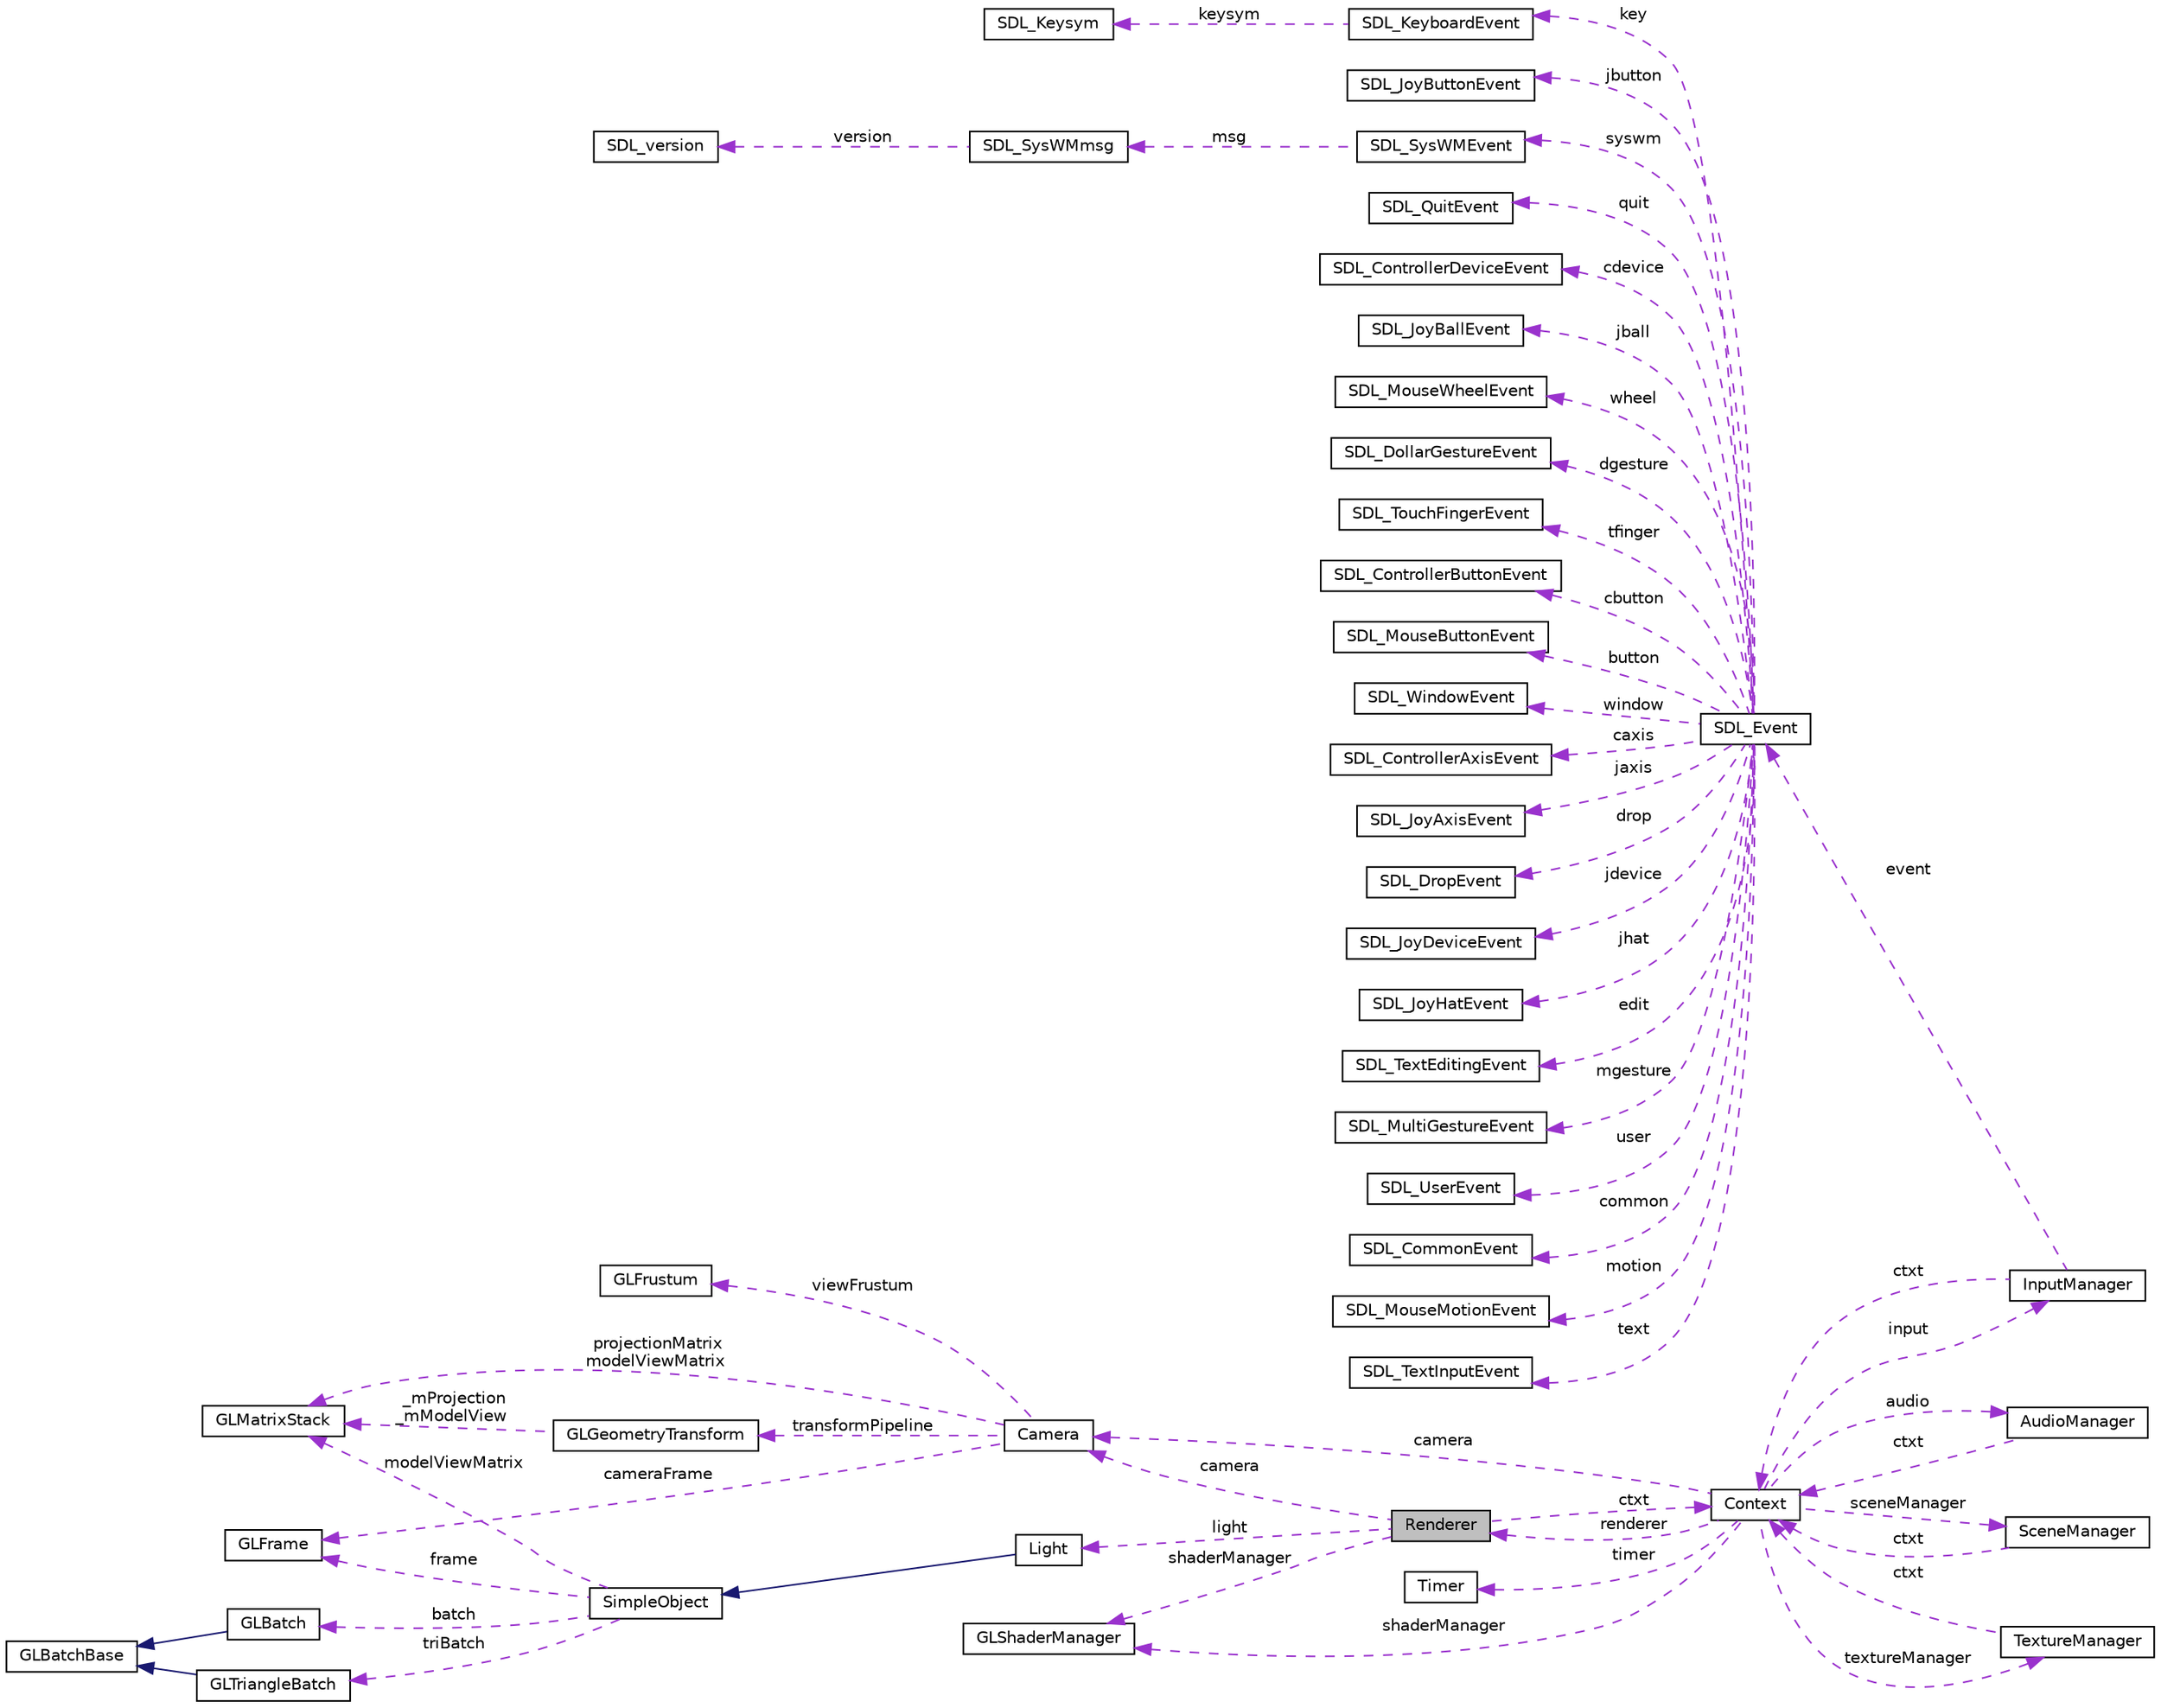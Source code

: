 digraph "Renderer"
{
  edge [fontname="Helvetica",fontsize="10",labelfontname="Helvetica",labelfontsize="10"];
  node [fontname="Helvetica",fontsize="10",shape=record];
  rankdir="LR";
  Node1 [label="Renderer",height=0.2,width=0.4,color="black", fillcolor="grey75", style="filled" fontcolor="black"];
  Node2 -> Node1 [dir="back",color="darkorchid3",fontsize="10",style="dashed",label=" light" ,fontname="Helvetica"];
  Node2 [label="Light",height=0.2,width=0.4,color="black", fillcolor="white", style="filled",URL="$class_light.html"];
  Node3 -> Node2 [dir="back",color="midnightblue",fontsize="10",style="solid",fontname="Helvetica"];
  Node3 [label="SimpleObject",height=0.2,width=0.4,color="black", fillcolor="white", style="filled",URL="$class_simple_object.html"];
  Node4 -> Node3 [dir="back",color="darkorchid3",fontsize="10",style="dashed",label=" batch" ,fontname="Helvetica"];
  Node4 [label="GLBatch",height=0.2,width=0.4,color="black", fillcolor="white", style="filled",URL="$class_g_l_batch.html"];
  Node5 -> Node4 [dir="back",color="midnightblue",fontsize="10",style="solid",fontname="Helvetica"];
  Node5 [label="GLBatchBase",height=0.2,width=0.4,color="black", fillcolor="white", style="filled",URL="$class_g_l_batch_base.html"];
  Node6 -> Node3 [dir="back",color="darkorchid3",fontsize="10",style="dashed",label=" frame" ,fontname="Helvetica"];
  Node6 [label="GLFrame",height=0.2,width=0.4,color="black", fillcolor="white", style="filled",URL="$class_g_l_frame.html"];
  Node7 -> Node3 [dir="back",color="darkorchid3",fontsize="10",style="dashed",label=" modelViewMatrix" ,fontname="Helvetica"];
  Node7 [label="GLMatrixStack",height=0.2,width=0.4,color="black", fillcolor="white", style="filled",URL="$class_g_l_matrix_stack.html"];
  Node8 -> Node3 [dir="back",color="darkorchid3",fontsize="10",style="dashed",label=" triBatch" ,fontname="Helvetica"];
  Node8 [label="GLTriangleBatch",height=0.2,width=0.4,color="black", fillcolor="white", style="filled",URL="$class_g_l_triangle_batch.html"];
  Node5 -> Node8 [dir="back",color="midnightblue",fontsize="10",style="solid",fontname="Helvetica"];
  Node9 -> Node1 [dir="back",color="darkorchid3",fontsize="10",style="dashed",label=" ctxt" ,fontname="Helvetica"];
  Node9 [label="Context",height=0.2,width=0.4,color="black", fillcolor="white", style="filled",URL="$class_context.html"];
  Node1 -> Node9 [dir="back",color="darkorchid3",fontsize="10",style="dashed",label=" renderer" ,fontname="Helvetica"];
  Node10 -> Node9 [dir="back",color="darkorchid3",fontsize="10",style="dashed",label=" audio" ,fontname="Helvetica"];
  Node10 [label="AudioManager",height=0.2,width=0.4,color="black", fillcolor="white", style="filled",URL="$class_audio_manager.html"];
  Node9 -> Node10 [dir="back",color="darkorchid3",fontsize="10",style="dashed",label=" ctxt" ,fontname="Helvetica"];
  Node11 -> Node9 [dir="back",color="darkorchid3",fontsize="10",style="dashed",label=" textureManager" ,fontname="Helvetica"];
  Node11 [label="TextureManager",height=0.2,width=0.4,color="black", fillcolor="white", style="filled",URL="$class_texture_manager.html"];
  Node9 -> Node11 [dir="back",color="darkorchid3",fontsize="10",style="dashed",label=" ctxt" ,fontname="Helvetica"];
  Node12 -> Node9 [dir="back",color="darkorchid3",fontsize="10",style="dashed",label=" shaderManager" ,fontname="Helvetica"];
  Node12 [label="GLShaderManager",height=0.2,width=0.4,color="black", fillcolor="white", style="filled",URL="$class_g_l_shader_manager.html"];
  Node13 -> Node9 [dir="back",color="darkorchid3",fontsize="10",style="dashed",label=" camera" ,fontname="Helvetica"];
  Node13 [label="Camera",height=0.2,width=0.4,color="black", fillcolor="white", style="filled",URL="$class_camera.html"];
  Node6 -> Node13 [dir="back",color="darkorchid3",fontsize="10",style="dashed",label=" cameraFrame" ,fontname="Helvetica"];
  Node14 -> Node13 [dir="back",color="darkorchid3",fontsize="10",style="dashed",label=" transformPipeline" ,fontname="Helvetica"];
  Node14 [label="GLGeometryTransform",height=0.2,width=0.4,color="black", fillcolor="white", style="filled",URL="$class_g_l_geometry_transform.html"];
  Node7 -> Node14 [dir="back",color="darkorchid3",fontsize="10",style="dashed",label=" _mProjection\n_mModelView" ,fontname="Helvetica"];
  Node7 -> Node13 [dir="back",color="darkorchid3",fontsize="10",style="dashed",label=" projectionMatrix\nmodelViewMatrix" ,fontname="Helvetica"];
  Node15 -> Node13 [dir="back",color="darkorchid3",fontsize="10",style="dashed",label=" viewFrustum" ,fontname="Helvetica"];
  Node15 [label="GLFrustum",height=0.2,width=0.4,color="black", fillcolor="white", style="filled",URL="$class_g_l_frustum.html"];
  Node16 -> Node9 [dir="back",color="darkorchid3",fontsize="10",style="dashed",label=" input" ,fontname="Helvetica"];
  Node16 [label="InputManager",height=0.2,width=0.4,color="black", fillcolor="white", style="filled",URL="$class_input_manager.html"];
  Node9 -> Node16 [dir="back",color="darkorchid3",fontsize="10",style="dashed",label=" ctxt" ,fontname="Helvetica"];
  Node17 -> Node16 [dir="back",color="darkorchid3",fontsize="10",style="dashed",label=" event" ,fontname="Helvetica"];
  Node17 [label="SDL_Event",height=0.2,width=0.4,color="black", fillcolor="white", style="filled",URL="$union_s_d_l___event.html",tooltip="General event structure. "];
  Node18 -> Node17 [dir="back",color="darkorchid3",fontsize="10",style="dashed",label=" jdevice" ,fontname="Helvetica"];
  Node18 [label="SDL_JoyDeviceEvent",height=0.2,width=0.4,color="black", fillcolor="white", style="filled",URL="$struct_s_d_l___joy_device_event.html",tooltip="Joystick device event structure (event.jdevice.*) "];
  Node19 -> Node17 [dir="back",color="darkorchid3",fontsize="10",style="dashed",label=" jhat" ,fontname="Helvetica"];
  Node19 [label="SDL_JoyHatEvent",height=0.2,width=0.4,color="black", fillcolor="white", style="filled",URL="$struct_s_d_l___joy_hat_event.html",tooltip="Joystick hat position change event structure (event.jhat.*) "];
  Node20 -> Node17 [dir="back",color="darkorchid3",fontsize="10",style="dashed",label=" edit" ,fontname="Helvetica"];
  Node20 [label="SDL_TextEditingEvent",height=0.2,width=0.4,color="black", fillcolor="white", style="filled",URL="$struct_s_d_l___text_editing_event.html",tooltip="Keyboard text editing event structure (event.edit.*) "];
  Node21 -> Node17 [dir="back",color="darkorchid3",fontsize="10",style="dashed",label=" mgesture" ,fontname="Helvetica"];
  Node21 [label="SDL_MultiGestureEvent",height=0.2,width=0.4,color="black", fillcolor="white", style="filled",URL="$struct_s_d_l___multi_gesture_event.html",tooltip="Multiple Finger Gesture Event (event.mgesture.*) "];
  Node22 -> Node17 [dir="back",color="darkorchid3",fontsize="10",style="dashed",label=" user" ,fontname="Helvetica"];
  Node22 [label="SDL_UserEvent",height=0.2,width=0.4,color="black", fillcolor="white", style="filled",URL="$struct_s_d_l___user_event.html",tooltip="A user-defined event type (event.user.*) "];
  Node23 -> Node17 [dir="back",color="darkorchid3",fontsize="10",style="dashed",label=" common" ,fontname="Helvetica"];
  Node23 [label="SDL_CommonEvent",height=0.2,width=0.4,color="black", fillcolor="white", style="filled",URL="$struct_s_d_l___common_event.html",tooltip="Fields shared by every event. "];
  Node24 -> Node17 [dir="back",color="darkorchid3",fontsize="10",style="dashed",label=" motion" ,fontname="Helvetica"];
  Node24 [label="SDL_MouseMotionEvent",height=0.2,width=0.4,color="black", fillcolor="white", style="filled",URL="$struct_s_d_l___mouse_motion_event.html",tooltip="Mouse motion event structure (event.motion.*) "];
  Node25 -> Node17 [dir="back",color="darkorchid3",fontsize="10",style="dashed",label=" text" ,fontname="Helvetica"];
  Node25 [label="SDL_TextInputEvent",height=0.2,width=0.4,color="black", fillcolor="white", style="filled",URL="$struct_s_d_l___text_input_event.html",tooltip="Keyboard text input event structure (event.text.*) "];
  Node26 -> Node17 [dir="back",color="darkorchid3",fontsize="10",style="dashed",label=" key" ,fontname="Helvetica"];
  Node26 [label="SDL_KeyboardEvent",height=0.2,width=0.4,color="black", fillcolor="white", style="filled",URL="$struct_s_d_l___keyboard_event.html",tooltip="Keyboard button event structure (event.key.*) "];
  Node27 -> Node26 [dir="back",color="darkorchid3",fontsize="10",style="dashed",label=" keysym" ,fontname="Helvetica"];
  Node27 [label="SDL_Keysym",height=0.2,width=0.4,color="black", fillcolor="white", style="filled",URL="$struct_s_d_l___keysym.html",tooltip="The SDL keysym structure, used in key events. "];
  Node28 -> Node17 [dir="back",color="darkorchid3",fontsize="10",style="dashed",label=" jbutton" ,fontname="Helvetica"];
  Node28 [label="SDL_JoyButtonEvent",height=0.2,width=0.4,color="black", fillcolor="white", style="filled",URL="$struct_s_d_l___joy_button_event.html",tooltip="Joystick button event structure (event.jbutton.*) "];
  Node29 -> Node17 [dir="back",color="darkorchid3",fontsize="10",style="dashed",label=" syswm" ,fontname="Helvetica"];
  Node29 [label="SDL_SysWMEvent",height=0.2,width=0.4,color="black", fillcolor="white", style="filled",URL="$struct_s_d_l___sys_w_m_event.html",tooltip="A video driver dependent system event (event.syswm.*) This event is disabled by default, you can enable it with SDL_EventState() "];
  Node30 -> Node29 [dir="back",color="darkorchid3",fontsize="10",style="dashed",label=" msg" ,fontname="Helvetica"];
  Node30 [label="SDL_SysWMmsg",height=0.2,width=0.4,color="black", fillcolor="white", style="filled",URL="$struct_s_d_l___sys_w_mmsg.html"];
  Node31 -> Node30 [dir="back",color="darkorchid3",fontsize="10",style="dashed",label=" version" ,fontname="Helvetica"];
  Node31 [label="SDL_version",height=0.2,width=0.4,color="black", fillcolor="white", style="filled",URL="$struct_s_d_l__version.html",tooltip="Information the version of SDL in use. "];
  Node32 -> Node17 [dir="back",color="darkorchid3",fontsize="10",style="dashed",label=" quit" ,fontname="Helvetica"];
  Node32 [label="SDL_QuitEvent",height=0.2,width=0.4,color="black", fillcolor="white", style="filled",URL="$struct_s_d_l___quit_event.html",tooltip="The &quot;quit requested&quot; event. "];
  Node33 -> Node17 [dir="back",color="darkorchid3",fontsize="10",style="dashed",label=" cdevice" ,fontname="Helvetica"];
  Node33 [label="SDL_ControllerDeviceEvent",height=0.2,width=0.4,color="black", fillcolor="white", style="filled",URL="$struct_s_d_l___controller_device_event.html",tooltip="Controller device event structure (event.cdevice.*) "];
  Node34 -> Node17 [dir="back",color="darkorchid3",fontsize="10",style="dashed",label=" jball" ,fontname="Helvetica"];
  Node34 [label="SDL_JoyBallEvent",height=0.2,width=0.4,color="black", fillcolor="white", style="filled",URL="$struct_s_d_l___joy_ball_event.html",tooltip="Joystick trackball motion event structure (event.jball.*) "];
  Node35 -> Node17 [dir="back",color="darkorchid3",fontsize="10",style="dashed",label=" wheel" ,fontname="Helvetica"];
  Node35 [label="SDL_MouseWheelEvent",height=0.2,width=0.4,color="black", fillcolor="white", style="filled",URL="$struct_s_d_l___mouse_wheel_event.html",tooltip="Mouse wheel event structure (event.wheel.*) "];
  Node36 -> Node17 [dir="back",color="darkorchid3",fontsize="10",style="dashed",label=" dgesture" ,fontname="Helvetica"];
  Node36 [label="SDL_DollarGestureEvent",height=0.2,width=0.4,color="black", fillcolor="white", style="filled",URL="$struct_s_d_l___dollar_gesture_event.html",tooltip="Dollar Gesture Event (event.dgesture.*) "];
  Node37 -> Node17 [dir="back",color="darkorchid3",fontsize="10",style="dashed",label=" tfinger" ,fontname="Helvetica"];
  Node37 [label="SDL_TouchFingerEvent",height=0.2,width=0.4,color="black", fillcolor="white", style="filled",URL="$struct_s_d_l___touch_finger_event.html",tooltip="Touch finger event structure (event.tfinger.*) "];
  Node38 -> Node17 [dir="back",color="darkorchid3",fontsize="10",style="dashed",label=" cbutton" ,fontname="Helvetica"];
  Node38 [label="SDL_ControllerButtonEvent",height=0.2,width=0.4,color="black", fillcolor="white", style="filled",URL="$struct_s_d_l___controller_button_event.html",tooltip="Game controller button event structure (event.cbutton.*) "];
  Node39 -> Node17 [dir="back",color="darkorchid3",fontsize="10",style="dashed",label=" button" ,fontname="Helvetica"];
  Node39 [label="SDL_MouseButtonEvent",height=0.2,width=0.4,color="black", fillcolor="white", style="filled",URL="$struct_s_d_l___mouse_button_event.html",tooltip="Mouse button event structure (event.button.*) "];
  Node40 -> Node17 [dir="back",color="darkorchid3",fontsize="10",style="dashed",label=" window" ,fontname="Helvetica"];
  Node40 [label="SDL_WindowEvent",height=0.2,width=0.4,color="black", fillcolor="white", style="filled",URL="$struct_s_d_l___window_event.html",tooltip="Window state change event data (event.window.*) "];
  Node41 -> Node17 [dir="back",color="darkorchid3",fontsize="10",style="dashed",label=" caxis" ,fontname="Helvetica"];
  Node41 [label="SDL_ControllerAxisEvent",height=0.2,width=0.4,color="black", fillcolor="white", style="filled",URL="$struct_s_d_l___controller_axis_event.html",tooltip="Game controller axis motion event structure (event.caxis.*) "];
  Node42 -> Node17 [dir="back",color="darkorchid3",fontsize="10",style="dashed",label=" jaxis" ,fontname="Helvetica"];
  Node42 [label="SDL_JoyAxisEvent",height=0.2,width=0.4,color="black", fillcolor="white", style="filled",URL="$struct_s_d_l___joy_axis_event.html",tooltip="Joystick axis motion event structure (event.jaxis.*) "];
  Node43 -> Node17 [dir="back",color="darkorchid3",fontsize="10",style="dashed",label=" drop" ,fontname="Helvetica"];
  Node43 [label="SDL_DropEvent",height=0.2,width=0.4,color="black", fillcolor="white", style="filled",URL="$struct_s_d_l___drop_event.html",tooltip="An event used to request a file open by the system (event.drop.*) This event is disabled by default..."];
  Node44 -> Node9 [dir="back",color="darkorchid3",fontsize="10",style="dashed",label=" sceneManager" ,fontname="Helvetica"];
  Node44 [label="SceneManager",height=0.2,width=0.4,color="black", fillcolor="white", style="filled",URL="$class_scene_manager.html"];
  Node9 -> Node44 [dir="back",color="darkorchid3",fontsize="10",style="dashed",label=" ctxt" ,fontname="Helvetica"];
  Node45 -> Node9 [dir="back",color="darkorchid3",fontsize="10",style="dashed",label=" timer" ,fontname="Helvetica"];
  Node45 [label="Timer",height=0.2,width=0.4,color="black", fillcolor="white", style="filled",URL="$class_timer.html"];
  Node12 -> Node1 [dir="back",color="darkorchid3",fontsize="10",style="dashed",label=" shaderManager" ,fontname="Helvetica"];
  Node13 -> Node1 [dir="back",color="darkorchid3",fontsize="10",style="dashed",label=" camera" ,fontname="Helvetica"];
}
